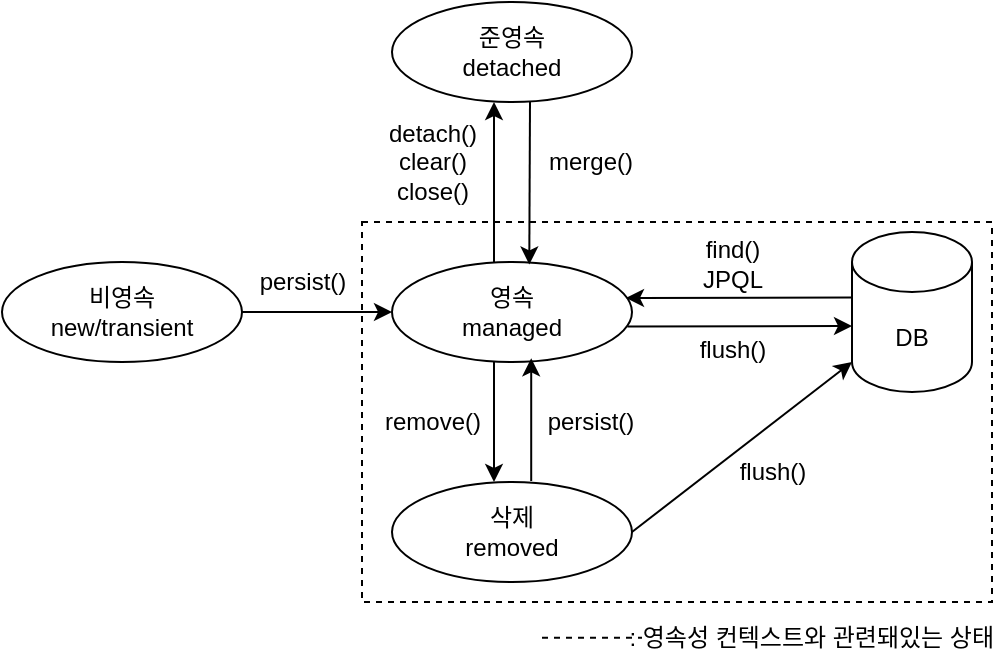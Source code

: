 <mxfile>
    <diagram id="jjlCFTI-s7nlnTCpjA5_" name="Page-1">
        <mxGraphModel dx="769" dy="486" grid="1" gridSize="10" guides="1" tooltips="1" connect="1" arrows="1" fold="1" page="1" pageScale="1" pageWidth="850" pageHeight="1100" math="0" shadow="0">
            <root>
                <mxCell id="0"/>
                <mxCell id="1" parent="0"/>
                <mxCell id="12" value="detach()&lt;br&gt;clear()&lt;br&gt;close()" style="text;html=1;align=center;verticalAlign=middle;resizable=0;points=[];autosize=1;strokeColor=none;fillColor=none;" vertex="1" parent="1">
                    <mxGeometry x="195" y="90" width="70" height="60" as="geometry"/>
                </mxCell>
                <mxCell id="36" value="" style="rounded=0;whiteSpace=wrap;html=1;fillColor=none;dashed=1;" vertex="1" parent="1">
                    <mxGeometry x="195" y="150" width="315" height="190" as="geometry"/>
                </mxCell>
                <mxCell id="7" value="" style="edgeStyle=none;html=1;" edge="1" parent="1" source="2" target="3">
                    <mxGeometry relative="1" as="geometry"/>
                </mxCell>
                <mxCell id="2" value="비영속&lt;br&gt;new/transient" style="ellipse;whiteSpace=wrap;html=1;" parent="1" vertex="1">
                    <mxGeometry x="15" y="170" width="120" height="50" as="geometry"/>
                </mxCell>
                <mxCell id="9" value="" style="edgeStyle=none;html=1;exitX=0.425;exitY=0.007;exitDx=0;exitDy=0;exitPerimeter=0;" edge="1" parent="1" source="3">
                    <mxGeometry relative="1" as="geometry">
                        <mxPoint x="261" y="150" as="sourcePoint"/>
                        <mxPoint x="261" y="90" as="targetPoint"/>
                        <Array as="points"/>
                    </mxGeometry>
                </mxCell>
                <mxCell id="14" value="" style="edgeStyle=none;html=1;" edge="1" parent="1">
                    <mxGeometry relative="1" as="geometry">
                        <mxPoint x="261" y="220" as="sourcePoint"/>
                        <mxPoint x="261" y="280" as="targetPoint"/>
                        <Array as="points"/>
                    </mxGeometry>
                </mxCell>
                <mxCell id="31" value="" style="edgeStyle=none;html=1;exitX=0.981;exitY=0.646;exitDx=0;exitDy=0;exitPerimeter=0;" edge="1" parent="1" source="3">
                    <mxGeometry relative="1" as="geometry">
                        <mxPoint x="330" y="202" as="sourcePoint"/>
                        <mxPoint x="440" y="202" as="targetPoint"/>
                    </mxGeometry>
                </mxCell>
                <mxCell id="3" value="영속&lt;br&gt;managed" style="ellipse;whiteSpace=wrap;html=1;" parent="1" vertex="1">
                    <mxGeometry x="210" y="170" width="120" height="50" as="geometry"/>
                </mxCell>
                <mxCell id="16" style="edgeStyle=none;html=1;entryX=0.63;entryY=0.963;entryDx=0;entryDy=0;entryPerimeter=0;exitX=0.63;exitY=-0.01;exitDx=0;exitDy=0;exitPerimeter=0;" edge="1" parent="1">
                    <mxGeometry relative="1" as="geometry">
                        <mxPoint x="279.6" y="279.5" as="sourcePoint"/>
                        <mxPoint x="279.6" y="218.15" as="targetPoint"/>
                        <Array as="points"/>
                    </mxGeometry>
                </mxCell>
                <mxCell id="27" style="edgeStyle=none;html=1;entryX=0;entryY=1;entryDx=0;entryDy=-15;entryPerimeter=0;exitX=1;exitY=0.5;exitDx=0;exitDy=0;" edge="1" parent="1" source="4" target="6">
                    <mxGeometry relative="1" as="geometry"/>
                </mxCell>
                <mxCell id="4" value="삭제&lt;br&gt;removed" style="ellipse;whiteSpace=wrap;html=1;" parent="1" vertex="1">
                    <mxGeometry x="210" y="280" width="120" height="50" as="geometry"/>
                </mxCell>
                <mxCell id="11" value="" style="edgeStyle=none;html=1;entryX=0.572;entryY=0.025;entryDx=0;entryDy=0;entryPerimeter=0;" edge="1" parent="1" target="3">
                    <mxGeometry relative="1" as="geometry">
                        <mxPoint x="279" y="90" as="sourcePoint"/>
                        <mxPoint x="279" y="150" as="targetPoint"/>
                        <Array as="points"/>
                    </mxGeometry>
                </mxCell>
                <mxCell id="5" value="준영속&lt;br&gt;detached" style="ellipse;whiteSpace=wrap;html=1;" parent="1" vertex="1">
                    <mxGeometry x="210" y="40" width="120" height="50" as="geometry"/>
                </mxCell>
                <mxCell id="32" value="" style="edgeStyle=none;html=1;exitX=0.002;exitY=0.41;exitDx=0;exitDy=0;exitPerimeter=0;" edge="1" parent="1" source="6">
                    <mxGeometry relative="1" as="geometry">
                        <mxPoint x="437" y="188" as="sourcePoint"/>
                        <mxPoint x="327" y="188" as="targetPoint"/>
                    </mxGeometry>
                </mxCell>
                <mxCell id="6" value="DB" style="shape=cylinder3;whiteSpace=wrap;html=1;boundedLbl=1;backgroundOutline=1;size=15;" vertex="1" parent="1">
                    <mxGeometry x="440" y="155" width="60" height="80" as="geometry"/>
                </mxCell>
                <mxCell id="8" value="persist()" style="text;html=1;align=center;verticalAlign=middle;resizable=0;points=[];autosize=1;strokeColor=none;fillColor=none;" vertex="1" parent="1">
                    <mxGeometry x="130" y="165" width="70" height="30" as="geometry"/>
                </mxCell>
                <mxCell id="13" value="merge()" style="text;html=1;align=center;verticalAlign=middle;resizable=0;points=[];autosize=1;strokeColor=none;fillColor=none;" vertex="1" parent="1">
                    <mxGeometry x="274" y="105" width="70" height="30" as="geometry"/>
                </mxCell>
                <mxCell id="24" value="remove()" style="text;html=1;align=center;verticalAlign=middle;resizable=0;points=[];autosize=1;strokeColor=none;fillColor=none;" vertex="1" parent="1">
                    <mxGeometry x="195" y="235" width="70" height="30" as="geometry"/>
                </mxCell>
                <mxCell id="25" value="persist()" style="text;html=1;align=center;verticalAlign=middle;resizable=0;points=[];autosize=1;strokeColor=none;fillColor=none;" vertex="1" parent="1">
                    <mxGeometry x="274" y="235" width="70" height="30" as="geometry"/>
                </mxCell>
                <mxCell id="33" value="flush()" style="text;html=1;align=center;verticalAlign=middle;resizable=0;points=[];autosize=1;strokeColor=none;fillColor=none;" vertex="1" parent="1">
                    <mxGeometry x="350" y="199" width="60" height="30" as="geometry"/>
                </mxCell>
                <mxCell id="34" value="find()&lt;br&gt;JPQL" style="text;html=1;align=center;verticalAlign=middle;resizable=0;points=[];autosize=1;strokeColor=none;fillColor=none;" vertex="1" parent="1">
                    <mxGeometry x="355" y="151" width="50" height="40" as="geometry"/>
                </mxCell>
                <mxCell id="35" value="flush()" style="text;html=1;align=center;verticalAlign=middle;resizable=0;points=[];autosize=1;strokeColor=none;fillColor=none;" vertex="1" parent="1">
                    <mxGeometry x="370" y="260" width="60" height="30" as="geometry"/>
                </mxCell>
                <mxCell id="37" value="" style="edgeStyle=none;orthogonalLoop=1;jettySize=auto;html=1;endArrow=none;endFill=0;dashed=1;align=right;" edge="1" parent="1">
                    <mxGeometry width="100" relative="1" as="geometry">
                        <mxPoint x="285" y="357.86" as="sourcePoint"/>
                        <mxPoint x="335" y="357.86" as="targetPoint"/>
                        <Array as="points"/>
                    </mxGeometry>
                </mxCell>
                <mxCell id="38" value=": 영속성 컨텍스트와 관련돼있는 상태" style="text;html=1;align=right;verticalAlign=middle;resizable=0;points=[];autosize=1;strokeColor=none;fillColor=none;spacing=0;" vertex="1" parent="1">
                    <mxGeometry x="320" y="348" width="190" height="20" as="geometry"/>
                </mxCell>
            </root>
        </mxGraphModel>
    </diagram>
</mxfile>